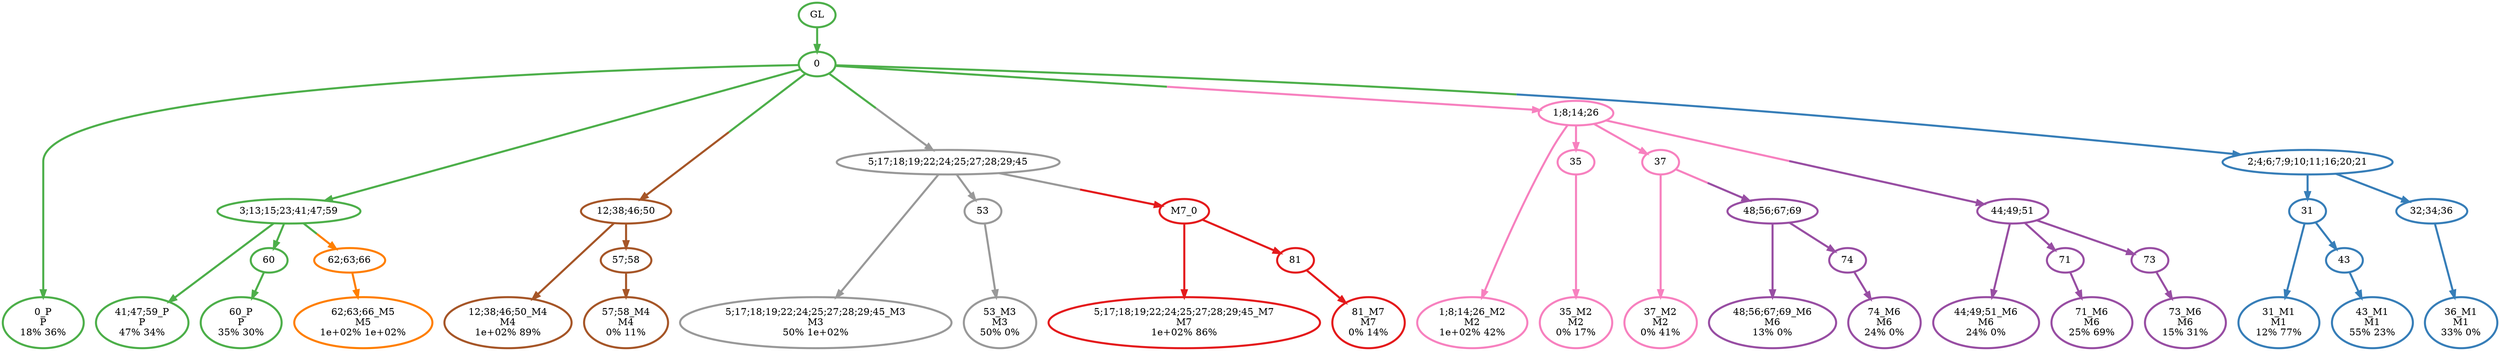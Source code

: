 digraph T {
	{
		rank=same
		41 [penwidth=3,colorscheme=set19,color=3,label="0_P\nP\n18% 36%"]
		39 [penwidth=3,colorscheme=set19,color=3,label="41;47;59_P\nP\n47% 34%"]
		37 [penwidth=3,colorscheme=set19,color=3,label="60_P\nP\n35% 30%"]
		35 [penwidth=3,colorscheme=set19,color=2,label="31_M1\nM1\n12% 77%"]
		33 [penwidth=3,colorscheme=set19,color=2,label="43_M1\nM1\n55% 23%"]
		31 [penwidth=3,colorscheme=set19,color=2,label="36_M1\nM1\n33% 0%"]
		30 [penwidth=3,colorscheme=set19,color=8,label="1;8;14;26_M2\nM2\n1e+02% 42%"]
		28 [penwidth=3,colorscheme=set19,color=8,label="35_M2\nM2\n0% 17%"]
		26 [penwidth=3,colorscheme=set19,color=8,label="37_M2\nM2\n0% 41%"]
		25 [penwidth=3,colorscheme=set19,color=9,label="5;17;18;19;22;24;25;27;28;29;45_M3\nM3\n50% 1e+02%"]
		23 [penwidth=3,colorscheme=set19,color=9,label="53_M3\nM3\n50% 0%"]
		22 [penwidth=3,colorscheme=set19,color=7,label="12;38;46;50_M4\nM4\n1e+02% 89%"]
		20 [penwidth=3,colorscheme=set19,color=7,label="57;58_M4\nM4\n0% 11%"]
		19 [penwidth=3,colorscheme=set19,color=5,label="62;63;66_M5\nM5\n1e+02% 1e+02%"]
		18 [penwidth=3,colorscheme=set19,color=4,label="48;56;67;69_M6\nM6\n13% 0%"]
		16 [penwidth=3,colorscheme=set19,color=4,label="74_M6\nM6\n24% 0%"]
		15 [penwidth=3,colorscheme=set19,color=4,label="44;49;51_M6\nM6\n24% 0%"]
		13 [penwidth=3,colorscheme=set19,color=4,label="71_M6\nM6\n25% 69%"]
		11 [penwidth=3,colorscheme=set19,color=4,label="73_M6\nM6\n15% 31%"]
		10 [penwidth=3,colorscheme=set19,color=1,label="5;17;18;19;22;24;25;27;28;29;45_M7\nM7\n1e+02% 86%"]
		8 [penwidth=3,colorscheme=set19,color=1,label="81_M7\nM7\n0% 14%"]
	}
	43 [penwidth=3,colorscheme=set19,color=3,label="GL"]
	42 [penwidth=3,colorscheme=set19,color=3,label="0"]
	40 [penwidth=3,colorscheme=set19,color=3,label="3;13;15;23;41;47;59"]
	38 [penwidth=3,colorscheme=set19,color=3,label="60"]
	36 [penwidth=3,colorscheme=set19,color=2,label="31"]
	34 [penwidth=3,colorscheme=set19,color=2,label="43"]
	32 [penwidth=3,colorscheme=set19,color=2,label="32;34;36"]
	29 [penwidth=3,colorscheme=set19,color=8,label="35"]
	27 [penwidth=3,colorscheme=set19,color=8,label="37"]
	24 [penwidth=3,colorscheme=set19,color=9,label="53"]
	21 [penwidth=3,colorscheme=set19,color=7,label="57;58"]
	17 [penwidth=3,colorscheme=set19,color=4,label="74"]
	14 [penwidth=3,colorscheme=set19,color=4,label="71"]
	12 [penwidth=3,colorscheme=set19,color=4,label="73"]
	9 [penwidth=3,colorscheme=set19,color=1,label="81"]
	7 [penwidth=3,colorscheme=set19,color=1,label="M7_0"]
	6 [penwidth=3,colorscheme=set19,color=4,label="48;56;67;69"]
	5 [penwidth=3,colorscheme=set19,color=4,label="44;49;51"]
	4 [penwidth=3,colorscheme=set19,color=5,label="62;63;66"]
	3 [penwidth=3,colorscheme=set19,color=7,label="12;38;46;50"]
	2 [penwidth=3,colorscheme=set19,color=9,label="5;17;18;19;22;24;25;27;28;29;45"]
	1 [penwidth=3,colorscheme=set19,color=8,label="1;8;14;26"]
	0 [penwidth=3,colorscheme=set19,color=2,label="2;4;6;7;9;10;11;16;20;21"]
	43 -> 42 [penwidth=3,colorscheme=set19,color=3]
	42 -> 41 [penwidth=3,colorscheme=set19,color=3]
	42 -> 40 [penwidth=3,colorscheme=set19,color=3]
	42 -> 3 [penwidth=3,colorscheme=set19,color="3;0.5:7"]
	42 -> 2 [penwidth=3,colorscheme=set19,color="3;0.5:9"]
	42 -> 1 [penwidth=3,colorscheme=set19,color="3;0.5:8"]
	42 -> 0 [penwidth=3,colorscheme=set19,color="3;0.5:2"]
	40 -> 39 [penwidth=3,colorscheme=set19,color=3]
	40 -> 38 [penwidth=3,colorscheme=set19,color=3]
	40 -> 4 [penwidth=3,colorscheme=set19,color="3;0.5:5"]
	38 -> 37 [penwidth=3,colorscheme=set19,color=3]
	36 -> 35 [penwidth=3,colorscheme=set19,color=2]
	36 -> 34 [penwidth=3,colorscheme=set19,color=2]
	34 -> 33 [penwidth=3,colorscheme=set19,color=2]
	32 -> 31 [penwidth=3,colorscheme=set19,color=2]
	29 -> 28 [penwidth=3,colorscheme=set19,color=8]
	27 -> 26 [penwidth=3,colorscheme=set19,color=8]
	27 -> 6 [penwidth=3,colorscheme=set19,color="8;0.5:4"]
	24 -> 23 [penwidth=3,colorscheme=set19,color=9]
	21 -> 20 [penwidth=3,colorscheme=set19,color=7]
	17 -> 16 [penwidth=3,colorscheme=set19,color=4]
	14 -> 13 [penwidth=3,colorscheme=set19,color=4]
	12 -> 11 [penwidth=3,colorscheme=set19,color=4]
	9 -> 8 [penwidth=3,colorscheme=set19,color=1]
	7 -> 10 [penwidth=3,colorscheme=set19,color=1]
	7 -> 9 [penwidth=3,colorscheme=set19,color=1]
	6 -> 18 [penwidth=3,colorscheme=set19,color=4]
	6 -> 17 [penwidth=3,colorscheme=set19,color=4]
	5 -> 15 [penwidth=3,colorscheme=set19,color=4]
	5 -> 14 [penwidth=3,colorscheme=set19,color=4]
	5 -> 12 [penwidth=3,colorscheme=set19,color=4]
	4 -> 19 [penwidth=3,colorscheme=set19,color=5]
	3 -> 22 [penwidth=3,colorscheme=set19,color=7]
	3 -> 21 [penwidth=3,colorscheme=set19,color=7]
	2 -> 7 [penwidth=3,colorscheme=set19,color="9;0.5:1"]
	2 -> 25 [penwidth=3,colorscheme=set19,color=9]
	2 -> 24 [penwidth=3,colorscheme=set19,color=9]
	1 -> 30 [penwidth=3,colorscheme=set19,color=8]
	1 -> 29 [penwidth=3,colorscheme=set19,color=8]
	1 -> 27 [penwidth=3,colorscheme=set19,color=8]
	1 -> 5 [penwidth=3,colorscheme=set19,color="8;0.5:4"]
	0 -> 36 [penwidth=3,colorscheme=set19,color=2]
	0 -> 32 [penwidth=3,colorscheme=set19,color=2]
}

